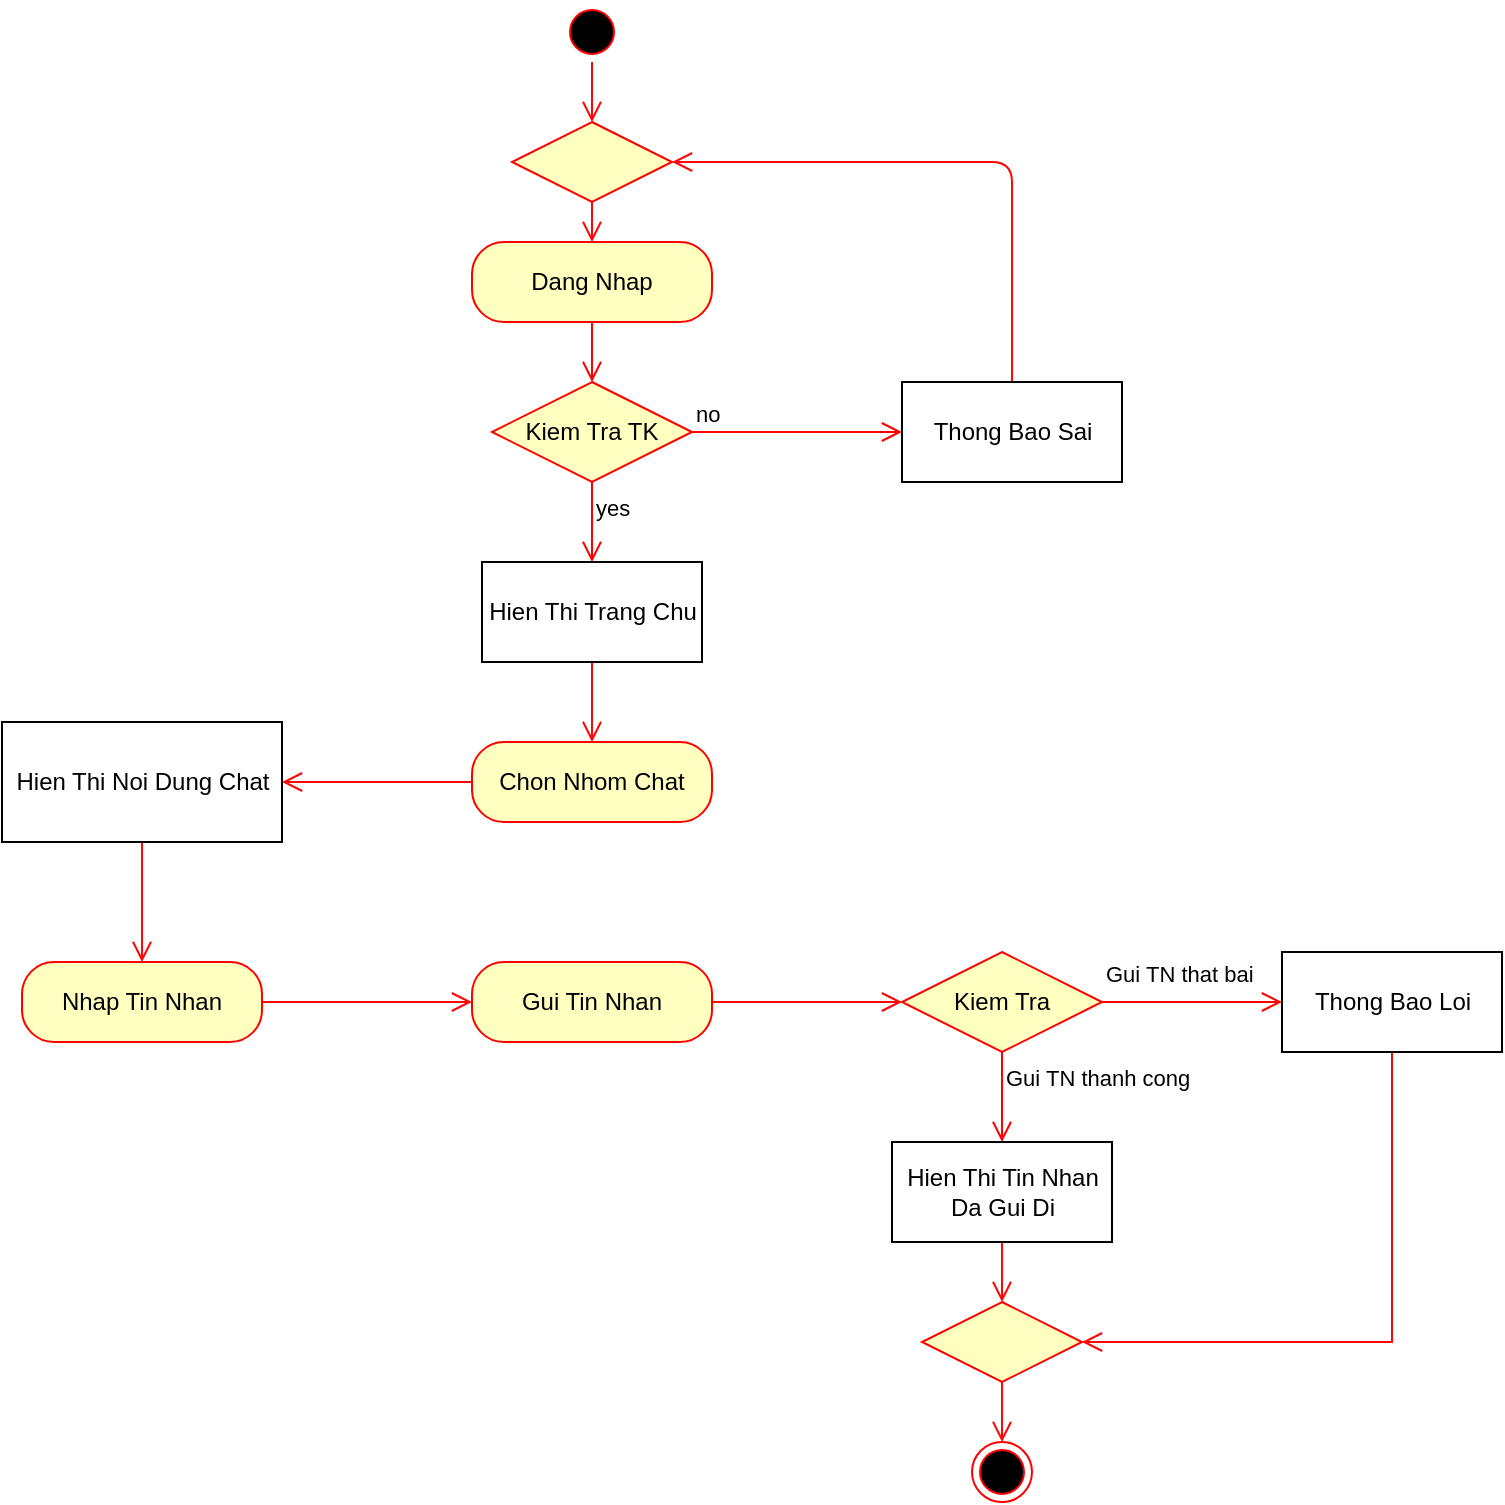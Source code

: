 <mxfile version="12.6.6" type="google"><diagram name="Page-1" id="e7e014a7-5840-1c2e-5031-d8a46d1fe8dd"><mxGraphModel dx="868" dy="439" grid="1" gridSize="10" guides="1" tooltips="1" connect="1" arrows="1" fold="1" page="1" pageScale="1" pageWidth="1169" pageHeight="826" background="#ffffff" math="0" shadow="0"><root><mxCell id="0"/><mxCell id="1" parent="0"/><mxCell id="0gutMBbTRKhZwjnqdel5-41" style="edgeStyle=orthogonalEdgeStyle;rounded=1;orthogonalLoop=1;jettySize=auto;html=1;exitX=0.5;exitY=1;exitDx=0;exitDy=0;entryX=0.5;entryY=0;entryDx=0;entryDy=0;endArrow=open;endFill=0;endSize=8;strokeColor=#FF0505;" parent="1" source="0gutMBbTRKhZwjnqdel5-42" target="0gutMBbTRKhZwjnqdel5-56" edge="1"><mxGeometry relative="1" as="geometry"/></mxCell><mxCell id="0gutMBbTRKhZwjnqdel5-42" value="" style="ellipse;html=1;shape=startState;fillColor=#000000;strokeColor=#ff0000;" parent="1" vertex="1"><mxGeometry x="420" y="40" width="30" height="30" as="geometry"/></mxCell><mxCell id="0gutMBbTRKhZwjnqdel5-43" value="&lt;div&gt;Dang Nhap&lt;br&gt;&lt;/div&gt;" style="rounded=1;whiteSpace=wrap;html=1;arcSize=40;fontColor=#000000;fillColor=#ffffc0;strokeColor=#ff0000;" parent="1" vertex="1"><mxGeometry x="375" y="160" width="120" height="40" as="geometry"/></mxCell><mxCell id="0gutMBbTRKhZwjnqdel5-44" value="" style="edgeStyle=orthogonalEdgeStyle;html=1;verticalAlign=bottom;endArrow=open;endSize=8;strokeColor=#ff0000;entryX=0.5;entryY=0;entryDx=0;entryDy=0;" parent="1" source="0gutMBbTRKhZwjnqdel5-43" target="0gutMBbTRKhZwjnqdel5-45" edge="1"><mxGeometry relative="1" as="geometry"><mxPoint x="435" y="220" as="targetPoint"/></mxGeometry></mxCell><mxCell id="0gutMBbTRKhZwjnqdel5-45" value="Kiem Tra TK" style="rhombus;whiteSpace=wrap;html=1;fillColor=#ffffc0;strokeColor=#ff0000;" parent="1" vertex="1"><mxGeometry x="385" y="230" width="100" height="50" as="geometry"/></mxCell><mxCell id="0gutMBbTRKhZwjnqdel5-46" value="no" style="edgeStyle=orthogonalEdgeStyle;html=1;align=left;verticalAlign=bottom;endArrow=open;endSize=8;strokeColor=#ff0000;entryX=0;entryY=0.5;entryDx=0;entryDy=0;" parent="1" source="0gutMBbTRKhZwjnqdel5-45" target="0gutMBbTRKhZwjnqdel5-49" edge="1"><mxGeometry x="-1" relative="1" as="geometry"><mxPoint x="580" y="260" as="targetPoint"/><Array as="points"><mxPoint x="570" y="255"/><mxPoint x="570" y="255"/></Array></mxGeometry></mxCell><mxCell id="0gutMBbTRKhZwjnqdel5-47" value="yes" style="edgeStyle=orthogonalEdgeStyle;html=1;align=left;verticalAlign=top;endArrow=open;endSize=8;strokeColor=#ff0000;entryX=0.5;entryY=0;entryDx=0;entryDy=0;" parent="1" source="0gutMBbTRKhZwjnqdel5-45" target="X7Nr20CKjKn5cqWzlsDl-1" edge="1"><mxGeometry x="-1" relative="1" as="geometry"><mxPoint x="435" y="360" as="targetPoint"/><Array as="points"/></mxGeometry></mxCell><mxCell id="0gutMBbTRKhZwjnqdel5-48" style="edgeStyle=orthogonalEdgeStyle;rounded=1;orthogonalLoop=1;jettySize=auto;html=1;exitX=0.5;exitY=0;exitDx=0;exitDy=0;entryX=1;entryY=0.5;entryDx=0;entryDy=0;endArrow=open;endFill=0;endSize=8;strokeColor=#FF0505;" parent="1" source="0gutMBbTRKhZwjnqdel5-49" target="0gutMBbTRKhZwjnqdel5-56" edge="1"><mxGeometry relative="1" as="geometry"/></mxCell><mxCell id="0gutMBbTRKhZwjnqdel5-49" value="Thong Bao Sai" style="html=1;" parent="1" vertex="1"><mxGeometry x="590" y="230" width="110" height="50" as="geometry"/></mxCell><mxCell id="0gutMBbTRKhZwjnqdel5-50" value="" style="ellipse;html=1;shape=endState;fillColor=#000000;strokeColor=#ff0000;" parent="1" vertex="1"><mxGeometry x="625" y="760" width="30" height="30" as="geometry"/></mxCell><mxCell id="0gutMBbTRKhZwjnqdel5-64" style="edgeStyle=orthogonalEdgeStyle;rounded=0;orthogonalLoop=1;jettySize=auto;html=1;exitX=0;exitY=0.5;exitDx=0;exitDy=0;entryX=1;entryY=0.5;entryDx=0;entryDy=0;endArrow=open;endFill=0;endSize=8;strokeColor=#FF0505;" parent="1" source="0gutMBbTRKhZwjnqdel5-51" target="0gutMBbTRKhZwjnqdel5-54" edge="1"><mxGeometry relative="1" as="geometry"/></mxCell><mxCell id="0gutMBbTRKhZwjnqdel5-51" value="Chon Nhom Chat" style="rounded=1;whiteSpace=wrap;html=1;arcSize=40;fontColor=#000000;fillColor=#ffffc0;strokeColor=#ff0000;" parent="1" vertex="1"><mxGeometry x="375" y="410" width="120" height="40" as="geometry"/></mxCell><mxCell id="0gutMBbTRKhZwjnqdel5-65" style="edgeStyle=orthogonalEdgeStyle;rounded=0;orthogonalLoop=1;jettySize=auto;html=1;exitX=0.5;exitY=1;exitDx=0;exitDy=0;endArrow=open;endFill=0;endSize=8;strokeColor=#FF0505;" parent="1" source="0gutMBbTRKhZwjnqdel5-54" target="0gutMBbTRKhZwjnqdel5-57" edge="1"><mxGeometry relative="1" as="geometry"/></mxCell><mxCell id="0gutMBbTRKhZwjnqdel5-54" value="Hien Thi Noi Dung Chat" style="html=1;" parent="1" vertex="1"><mxGeometry x="140" y="400" width="140" height="60" as="geometry"/></mxCell><mxCell id="0gutMBbTRKhZwjnqdel5-55" style="edgeStyle=orthogonalEdgeStyle;rounded=1;orthogonalLoop=1;jettySize=auto;html=1;exitX=0.5;exitY=1;exitDx=0;exitDy=0;entryX=0.5;entryY=0;entryDx=0;entryDy=0;endArrow=open;endFill=0;endSize=8;strokeColor=#FF0505;" parent="1" source="0gutMBbTRKhZwjnqdel5-56" target="0gutMBbTRKhZwjnqdel5-43" edge="1"><mxGeometry relative="1" as="geometry"/></mxCell><mxCell id="0gutMBbTRKhZwjnqdel5-56" value="" style="rhombus;whiteSpace=wrap;html=1;fillColor=#ffffc0;strokeColor=#ff0000;" parent="1" vertex="1"><mxGeometry x="395" y="100" width="80" height="40" as="geometry"/></mxCell><mxCell id="0gutMBbTRKhZwjnqdel5-66" style="edgeStyle=orthogonalEdgeStyle;rounded=0;orthogonalLoop=1;jettySize=auto;html=1;exitX=1;exitY=0.5;exitDx=0;exitDy=0;entryX=0;entryY=0.5;entryDx=0;entryDy=0;endArrow=open;endFill=0;endSize=8;strokeColor=#FF0505;" parent="1" source="0gutMBbTRKhZwjnqdel5-57" target="0gutMBbTRKhZwjnqdel5-60" edge="1"><mxGeometry relative="1" as="geometry"/></mxCell><mxCell id="0gutMBbTRKhZwjnqdel5-57" value="Nhap Tin Nhan" style="rounded=1;whiteSpace=wrap;html=1;arcSize=40;fontColor=#000000;fillColor=#ffffc0;strokeColor=#ff0000;" parent="1" vertex="1"><mxGeometry x="150" y="520" width="120" height="40" as="geometry"/></mxCell><mxCell id="0gutMBbTRKhZwjnqdel5-70" style="edgeStyle=orthogonalEdgeStyle;rounded=0;orthogonalLoop=1;jettySize=auto;html=1;exitX=1;exitY=0.5;exitDx=0;exitDy=0;entryX=0;entryY=0.5;entryDx=0;entryDy=0;endArrow=open;endFill=0;endSize=8;strokeColor=#FF0505;" parent="1" source="0gutMBbTRKhZwjnqdel5-60" target="0gutMBbTRKhZwjnqdel5-67" edge="1"><mxGeometry relative="1" as="geometry"/></mxCell><mxCell id="0gutMBbTRKhZwjnqdel5-60" value="Gui Tin Nhan" style="rounded=1;whiteSpace=wrap;html=1;arcSize=40;fontColor=#000000;fillColor=#ffffc0;strokeColor=#ff0000;" parent="1" vertex="1"><mxGeometry x="375" y="520" width="120" height="40" as="geometry"/></mxCell><mxCell id="0gutMBbTRKhZwjnqdel5-67" value="Kiem Tra" style="rhombus;whiteSpace=wrap;html=1;fillColor=#ffffc0;strokeColor=#ff0000;" parent="1" vertex="1"><mxGeometry x="590" y="515" width="100" height="50" as="geometry"/></mxCell><mxCell id="0gutMBbTRKhZwjnqdel5-68" value="Gui TN that bai" style="edgeStyle=orthogonalEdgeStyle;html=1;align=left;verticalAlign=bottom;endArrow=open;endSize=8;strokeColor=#ff0000;entryX=0;entryY=0.5;entryDx=0;entryDy=0;" parent="1" source="0gutMBbTRKhZwjnqdel5-67" target="0gutMBbTRKhZwjnqdel5-72" edge="1"><mxGeometry x="-0.111" y="40" relative="1" as="geometry"><mxPoint x="740" y="540" as="targetPoint"/><Array as="points"><mxPoint x="780" y="540"/></Array><mxPoint x="-40" y="35" as="offset"/></mxGeometry></mxCell><mxCell id="0gutMBbTRKhZwjnqdel5-69" value="Gui TN thanh cong" style="edgeStyle=orthogonalEdgeStyle;html=1;align=left;verticalAlign=top;endArrow=open;endSize=8;strokeColor=#ff0000;entryX=0.5;entryY=0;entryDx=0;entryDy=0;" parent="1" source="0gutMBbTRKhZwjnqdel5-67" target="0gutMBbTRKhZwjnqdel5-71" edge="1"><mxGeometry x="-1" relative="1" as="geometry"><mxPoint x="640" y="610" as="targetPoint"/></mxGeometry></mxCell><mxCell id="0gutMBbTRKhZwjnqdel5-81" style="edgeStyle=orthogonalEdgeStyle;rounded=0;orthogonalLoop=1;jettySize=auto;html=1;exitX=0.5;exitY=1;exitDx=0;exitDy=0;entryX=0.5;entryY=0;entryDx=0;entryDy=0;endArrow=open;endFill=0;endSize=8;strokeColor=#FF0505;" parent="1" source="0gutMBbTRKhZwjnqdel5-71" target="0gutMBbTRKhZwjnqdel5-77" edge="1"><mxGeometry relative="1" as="geometry"/></mxCell><mxCell id="0gutMBbTRKhZwjnqdel5-71" value="&lt;div&gt;Hien Thi Tin Nhan&lt;/div&gt;&lt;div&gt;Da Gui Di&lt;br&gt;&lt;/div&gt;" style="html=1;" parent="1" vertex="1"><mxGeometry x="585" y="610" width="110" height="50" as="geometry"/></mxCell><mxCell id="0gutMBbTRKhZwjnqdel5-82" style="edgeStyle=orthogonalEdgeStyle;rounded=0;orthogonalLoop=1;jettySize=auto;html=1;exitX=0.5;exitY=1;exitDx=0;exitDy=0;entryX=1;entryY=0.5;entryDx=0;entryDy=0;endArrow=open;endFill=0;endSize=8;strokeColor=#FF0505;" parent="1" source="0gutMBbTRKhZwjnqdel5-72" target="0gutMBbTRKhZwjnqdel5-77" edge="1"><mxGeometry relative="1" as="geometry"/></mxCell><mxCell id="0gutMBbTRKhZwjnqdel5-72" value="Thong Bao Loi" style="html=1;" parent="1" vertex="1"><mxGeometry x="780" y="515" width="110" height="50" as="geometry"/></mxCell><mxCell id="0gutMBbTRKhZwjnqdel5-83" style="edgeStyle=orthogonalEdgeStyle;rounded=0;orthogonalLoop=1;jettySize=auto;html=1;exitX=0.5;exitY=1;exitDx=0;exitDy=0;endArrow=open;endFill=0;endSize=8;strokeColor=#FF0505;" parent="1" source="0gutMBbTRKhZwjnqdel5-77" target="0gutMBbTRKhZwjnqdel5-50" edge="1"><mxGeometry relative="1" as="geometry"/></mxCell><mxCell id="0gutMBbTRKhZwjnqdel5-77" value="" style="rhombus;whiteSpace=wrap;html=1;fillColor=#ffffc0;strokeColor=#ff0000;" parent="1" vertex="1"><mxGeometry x="600" y="690" width="80" height="40" as="geometry"/></mxCell><mxCell id="X7Nr20CKjKn5cqWzlsDl-2" style="edgeStyle=orthogonalEdgeStyle;rounded=0;orthogonalLoop=1;jettySize=auto;html=1;exitX=0.5;exitY=1;exitDx=0;exitDy=0;entryX=0.5;entryY=0;entryDx=0;entryDy=0;endSize=8;endArrow=open;endFill=0;strokeColor=#FF0505;" edge="1" parent="1" source="X7Nr20CKjKn5cqWzlsDl-1" target="0gutMBbTRKhZwjnqdel5-51"><mxGeometry relative="1" as="geometry"/></mxCell><mxCell id="X7Nr20CKjKn5cqWzlsDl-1" value="Hien Thi Trang Chu" style="html=1;" vertex="1" parent="1"><mxGeometry x="380" y="320" width="110" height="50" as="geometry"/></mxCell></root></mxGraphModel></diagram></mxfile>